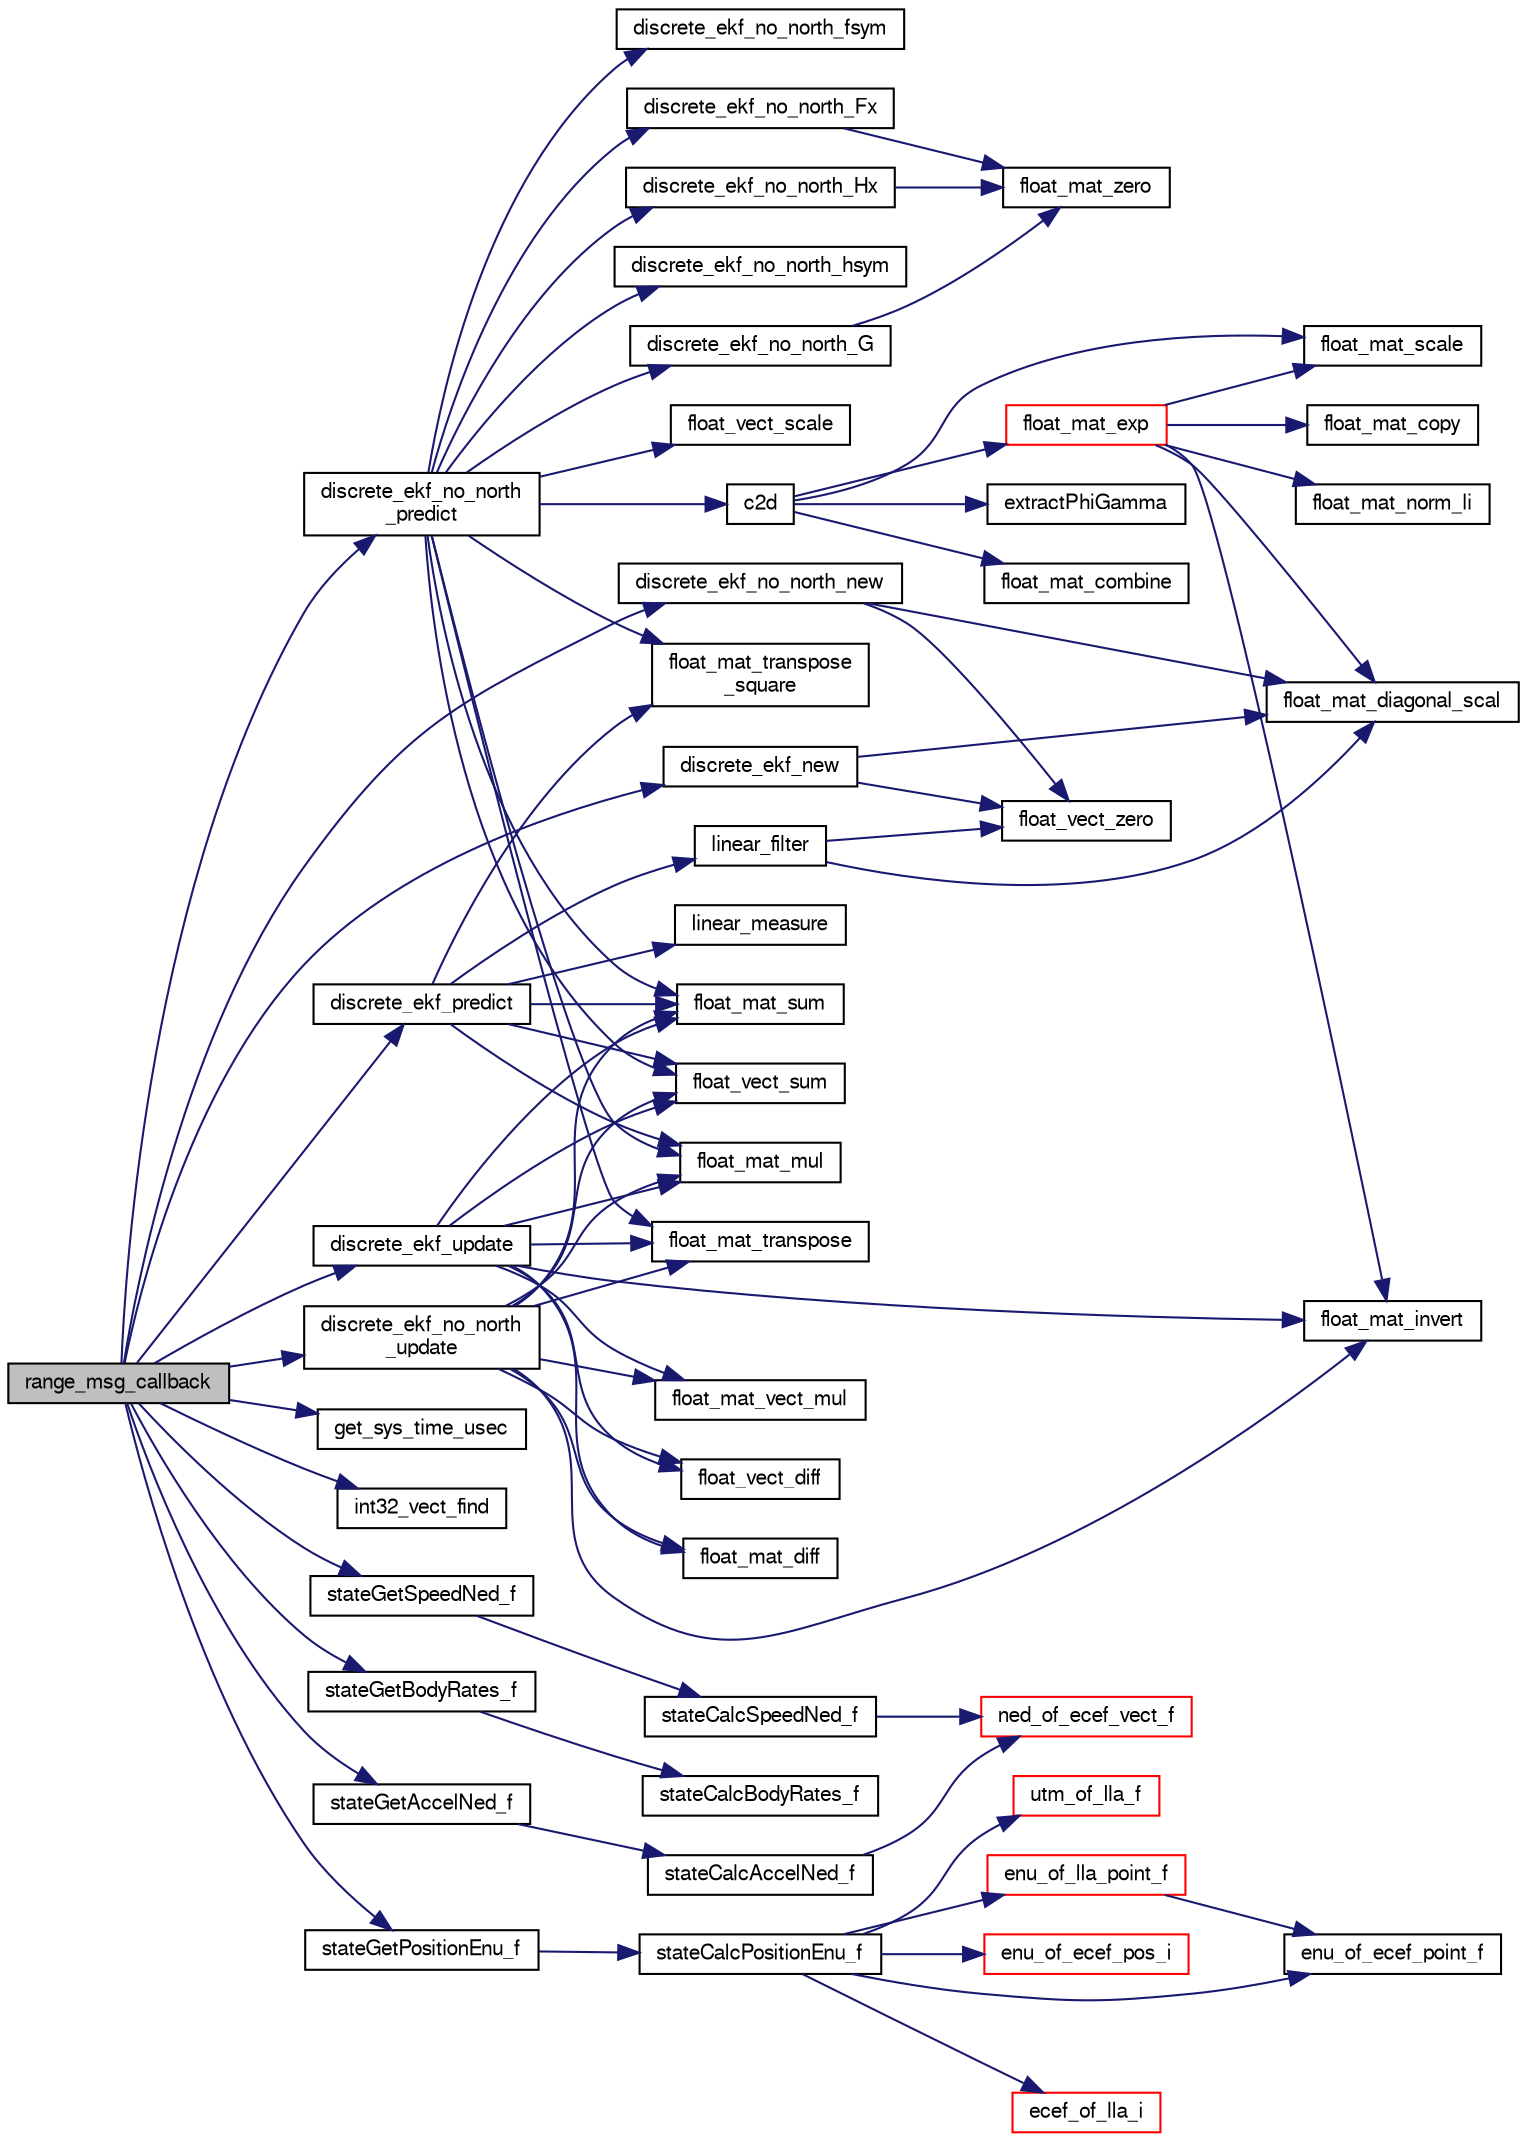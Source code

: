 digraph "range_msg_callback"
{
  edge [fontname="FreeSans",fontsize="10",labelfontname="FreeSans",labelfontsize="10"];
  node [fontname="FreeSans",fontsize="10",shape=record];
  rankdir="LR";
  Node1 [label="range_msg_callback",height=0.2,width=0.4,color="black", fillcolor="grey75", style="filled", fontcolor="black"];
  Node1 -> Node2 [color="midnightblue",fontsize="10",style="solid",fontname="FreeSans"];
  Node2 [label="discrete_ekf_new",height=0.2,width=0.4,color="black", fillcolor="white", style="filled",URL="$discrete__ekf_8c.html#a8456a0f21ab38aca40f3b4cafa6053c1"];
  Node2 -> Node3 [color="midnightblue",fontsize="10",style="solid",fontname="FreeSans"];
  Node3 [label="float_mat_diagonal_scal",height=0.2,width=0.4,color="black", fillcolor="white", style="filled",URL="$group__math__algebra__float.html#gaf1c0978a245e92964885adc84914875a",tooltip="Make an n x n identity matrix (for matrix passed as array) "];
  Node2 -> Node4 [color="midnightblue",fontsize="10",style="solid",fontname="FreeSans"];
  Node4 [label="float_vect_zero",height=0.2,width=0.4,color="black", fillcolor="white", style="filled",URL="$group__math__algebra__float.html#ga132a789820c2d2610906e87120af9d18",tooltip="a = 0 "];
  Node1 -> Node5 [color="midnightblue",fontsize="10",style="solid",fontname="FreeSans"];
  Node5 [label="discrete_ekf_no_north_new",height=0.2,width=0.4,color="black", fillcolor="white", style="filled",URL="$discrete__ekf__no__north_8c.html#aa16a955fda91c1e21b3502d84dea38b6"];
  Node5 -> Node3 [color="midnightblue",fontsize="10",style="solid",fontname="FreeSans"];
  Node5 -> Node4 [color="midnightblue",fontsize="10",style="solid",fontname="FreeSans"];
  Node1 -> Node6 [color="midnightblue",fontsize="10",style="solid",fontname="FreeSans"];
  Node6 [label="discrete_ekf_no_north\l_predict",height=0.2,width=0.4,color="black", fillcolor="white", style="filled",URL="$discrete__ekf__no__north_8c.html#a9c8f63c841b28afe4f2ef76ca5dbdb9c"];
  Node6 -> Node7 [color="midnightblue",fontsize="10",style="solid",fontname="FreeSans"];
  Node7 [label="c2d",height=0.2,width=0.4,color="black", fillcolor="white", style="filled",URL="$discrete__ekf__no__north_8c.html#af86012bc614ad388c003ab830233df2b"];
  Node7 -> Node8 [color="midnightblue",fontsize="10",style="solid",fontname="FreeSans"];
  Node8 [label="extractPhiGamma",height=0.2,width=0.4,color="black", fillcolor="white", style="filled",URL="$discrete__ekf__no__north_8c.html#abd65692b984880ac12c8830bc0d13a74"];
  Node7 -> Node9 [color="midnightblue",fontsize="10",style="solid",fontname="FreeSans"];
  Node9 [label="float_mat_combine",height=0.2,width=0.4,color="black", fillcolor="white", style="filled",URL="$discrete__ekf__no__north_8c.html#a0f04bbd8ea2c7c966088e7923c32795d"];
  Node7 -> Node10 [color="midnightblue",fontsize="10",style="solid",fontname="FreeSans"];
  Node10 [label="float_mat_exp",height=0.2,width=0.4,color="red", fillcolor="white", style="filled",URL="$group__math__algebra__float.html#gaeb5940ad15aabefb645cb12408ddde64"];
  Node10 -> Node11 [color="midnightblue",fontsize="10",style="solid",fontname="FreeSans"];
  Node11 [label="float_mat_copy",height=0.2,width=0.4,color="black", fillcolor="white", style="filled",URL="$group__math__algebra__float.html#ga754c66fe568df91ead5586882a23a11c",tooltip="a = b "];
  Node10 -> Node12 [color="midnightblue",fontsize="10",style="solid",fontname="FreeSans"];
  Node12 [label="float_mat_norm_li",height=0.2,width=0.4,color="black", fillcolor="white", style="filled",URL="$group__math__algebra__float.html#ga898afbe17e4a3ea8d41eccca93f38380"];
  Node10 -> Node13 [color="midnightblue",fontsize="10",style="solid",fontname="FreeSans"];
  Node13 [label="float_mat_scale",height=0.2,width=0.4,color="black", fillcolor="white", style="filled",URL="$group__math__algebra__float.html#gaf5ee18dbb01978a1b7f9e835d76c33b2",tooltip="a *= k, where k is a scalar value "];
  Node10 -> Node3 [color="midnightblue",fontsize="10",style="solid",fontname="FreeSans"];
  Node10 -> Node14 [color="midnightblue",fontsize="10",style="solid",fontname="FreeSans"];
  Node14 [label="float_mat_invert",height=0.2,width=0.4,color="black", fillcolor="white", style="filled",URL="$group__math__algebra__float.html#gac709319b9359bbc53bf3f6a5a57e66b0",tooltip="Calculate inverse of any n x n matrix (passed as C array) o = mat^-1 Algorithm verified with Matlab..."];
  Node7 -> Node13 [color="midnightblue",fontsize="10",style="solid",fontname="FreeSans"];
  Node6 -> Node15 [color="midnightblue",fontsize="10",style="solid",fontname="FreeSans"];
  Node15 [label="discrete_ekf_no_north_fsym",height=0.2,width=0.4,color="black", fillcolor="white", style="filled",URL="$discrete__ekf__no__north_8c.html#a9c1f755421c5f25dfb409c812c7b7d3b"];
  Node6 -> Node16 [color="midnightblue",fontsize="10",style="solid",fontname="FreeSans"];
  Node16 [label="discrete_ekf_no_north_Fx",height=0.2,width=0.4,color="black", fillcolor="white", style="filled",URL="$discrete__ekf__no__north_8c.html#aa78ef67ab8d75ab39ea401604050d9a4"];
  Node16 -> Node17 [color="midnightblue",fontsize="10",style="solid",fontname="FreeSans"];
  Node17 [label="float_mat_zero",height=0.2,width=0.4,color="black", fillcolor="white", style="filled",URL="$group__math__algebra__float.html#ga9a4f92b5522ef528fb5a9d97e5081deb",tooltip="a = 0 "];
  Node6 -> Node18 [color="midnightblue",fontsize="10",style="solid",fontname="FreeSans"];
  Node18 [label="discrete_ekf_no_north_G",height=0.2,width=0.4,color="black", fillcolor="white", style="filled",URL="$discrete__ekf__no__north_8c.html#adc0389d92f87b2725f5396b1b5b0e743"];
  Node18 -> Node17 [color="midnightblue",fontsize="10",style="solid",fontname="FreeSans"];
  Node6 -> Node19 [color="midnightblue",fontsize="10",style="solid",fontname="FreeSans"];
  Node19 [label="discrete_ekf_no_north_hsym",height=0.2,width=0.4,color="black", fillcolor="white", style="filled",URL="$discrete__ekf__no__north_8c.html#a3d3383daaaf3fcbf24151b6ababdbf2e"];
  Node6 -> Node20 [color="midnightblue",fontsize="10",style="solid",fontname="FreeSans"];
  Node20 [label="discrete_ekf_no_north_Hx",height=0.2,width=0.4,color="black", fillcolor="white", style="filled",URL="$discrete__ekf__no__north_8c.html#a3483746f88085fd9718bba006a89e253"];
  Node20 -> Node17 [color="midnightblue",fontsize="10",style="solid",fontname="FreeSans"];
  Node6 -> Node21 [color="midnightblue",fontsize="10",style="solid",fontname="FreeSans"];
  Node21 [label="float_mat_mul",height=0.2,width=0.4,color="black", fillcolor="white", style="filled",URL="$group__math__algebra__float.html#gaa2086b4cd9a5203452c165ee3c55eaee",tooltip="o = a * b "];
  Node6 -> Node22 [color="midnightblue",fontsize="10",style="solid",fontname="FreeSans"];
  Node22 [label="float_mat_sum",height=0.2,width=0.4,color="black", fillcolor="white", style="filled",URL="$group__math__algebra__float.html#ga2d143f10f40b2f1299abc89b74d45a7d",tooltip="o = a + b "];
  Node6 -> Node23 [color="midnightblue",fontsize="10",style="solid",fontname="FreeSans"];
  Node23 [label="float_mat_transpose",height=0.2,width=0.4,color="black", fillcolor="white", style="filled",URL="$group__math__algebra__float.html#gac0b12ae200ef9402d3f1bc63d9997118",tooltip="transpose non-square matrix "];
  Node6 -> Node24 [color="midnightblue",fontsize="10",style="solid",fontname="FreeSans"];
  Node24 [label="float_mat_transpose\l_square",height=0.2,width=0.4,color="black", fillcolor="white", style="filled",URL="$group__math__algebra__float.html#gad97a0203820a902c0702bcad314a7bc4",tooltip="transpose square matrix "];
  Node6 -> Node25 [color="midnightblue",fontsize="10",style="solid",fontname="FreeSans"];
  Node25 [label="float_vect_scale",height=0.2,width=0.4,color="black", fillcolor="white", style="filled",URL="$group__math__algebra__float.html#ga5414ddf453898006f97d7d5af12795e4",tooltip="a *= s "];
  Node6 -> Node26 [color="midnightblue",fontsize="10",style="solid",fontname="FreeSans"];
  Node26 [label="float_vect_sum",height=0.2,width=0.4,color="black", fillcolor="white", style="filled",URL="$group__math__algebra__float.html#ga0c9a0d18305c582cf58a79771919c1e9",tooltip="o = a + b "];
  Node1 -> Node27 [color="midnightblue",fontsize="10",style="solid",fontname="FreeSans"];
  Node27 [label="discrete_ekf_no_north\l_update",height=0.2,width=0.4,color="black", fillcolor="white", style="filled",URL="$discrete__ekf__no__north_8c.html#ad0a6f069b9cf1a726e86813e8f514e8f"];
  Node27 -> Node28 [color="midnightblue",fontsize="10",style="solid",fontname="FreeSans"];
  Node28 [label="float_mat_diff",height=0.2,width=0.4,color="black", fillcolor="white", style="filled",URL="$group__math__algebra__float.html#ga1745d42e98bc12c54451a2798b8804a8",tooltip="o = a - b "];
  Node27 -> Node14 [color="midnightblue",fontsize="10",style="solid",fontname="FreeSans"];
  Node27 -> Node21 [color="midnightblue",fontsize="10",style="solid",fontname="FreeSans"];
  Node27 -> Node22 [color="midnightblue",fontsize="10",style="solid",fontname="FreeSans"];
  Node27 -> Node23 [color="midnightblue",fontsize="10",style="solid",fontname="FreeSans"];
  Node27 -> Node29 [color="midnightblue",fontsize="10",style="solid",fontname="FreeSans"];
  Node29 [label="float_mat_vect_mul",height=0.2,width=0.4,color="black", fillcolor="white", style="filled",URL="$group__math__algebra__float.html#ga51d4918e372875631e37401779d07b83",tooltip="o = a * b "];
  Node27 -> Node30 [color="midnightblue",fontsize="10",style="solid",fontname="FreeSans"];
  Node30 [label="float_vect_diff",height=0.2,width=0.4,color="black", fillcolor="white", style="filled",URL="$group__math__algebra__float.html#gaa33d68b46bc4922889e1fc931c6318fd",tooltip="o = a - b "];
  Node27 -> Node26 [color="midnightblue",fontsize="10",style="solid",fontname="FreeSans"];
  Node1 -> Node31 [color="midnightblue",fontsize="10",style="solid",fontname="FreeSans"];
  Node31 [label="discrete_ekf_predict",height=0.2,width=0.4,color="black", fillcolor="white", style="filled",URL="$discrete__ekf_8c.html#a515b057a11f8b3433315e870ecd4e6d2"];
  Node31 -> Node21 [color="midnightblue",fontsize="10",style="solid",fontname="FreeSans"];
  Node31 -> Node22 [color="midnightblue",fontsize="10",style="solid",fontname="FreeSans"];
  Node31 -> Node24 [color="midnightblue",fontsize="10",style="solid",fontname="FreeSans"];
  Node31 -> Node26 [color="midnightblue",fontsize="10",style="solid",fontname="FreeSans"];
  Node31 -> Node32 [color="midnightblue",fontsize="10",style="solid",fontname="FreeSans"];
  Node32 [label="linear_filter",height=0.2,width=0.4,color="black", fillcolor="white", style="filled",URL="$discrete__ekf_8c.html#a8129f4209e00f0e3a4bed6979c6cdef3"];
  Node32 -> Node3 [color="midnightblue",fontsize="10",style="solid",fontname="FreeSans"];
  Node32 -> Node4 [color="midnightblue",fontsize="10",style="solid",fontname="FreeSans"];
  Node31 -> Node33 [color="midnightblue",fontsize="10",style="solid",fontname="FreeSans"];
  Node33 [label="linear_measure",height=0.2,width=0.4,color="black", fillcolor="white", style="filled",URL="$discrete__ekf_8c.html#a915e5c594a306beda10175b41f9a9d5e"];
  Node1 -> Node34 [color="midnightblue",fontsize="10",style="solid",fontname="FreeSans"];
  Node34 [label="discrete_ekf_update",height=0.2,width=0.4,color="black", fillcolor="white", style="filled",URL="$discrete__ekf_8c.html#a0ee0e70847cd195e6924fa44c6123769"];
  Node34 -> Node28 [color="midnightblue",fontsize="10",style="solid",fontname="FreeSans"];
  Node34 -> Node14 [color="midnightblue",fontsize="10",style="solid",fontname="FreeSans"];
  Node34 -> Node21 [color="midnightblue",fontsize="10",style="solid",fontname="FreeSans"];
  Node34 -> Node22 [color="midnightblue",fontsize="10",style="solid",fontname="FreeSans"];
  Node34 -> Node23 [color="midnightblue",fontsize="10",style="solid",fontname="FreeSans"];
  Node34 -> Node29 [color="midnightblue",fontsize="10",style="solid",fontname="FreeSans"];
  Node34 -> Node30 [color="midnightblue",fontsize="10",style="solid",fontname="FreeSans"];
  Node34 -> Node26 [color="midnightblue",fontsize="10",style="solid",fontname="FreeSans"];
  Node1 -> Node35 [color="midnightblue",fontsize="10",style="solid",fontname="FreeSans"];
  Node35 [label="get_sys_time_usec",height=0.2,width=0.4,color="black", fillcolor="white", style="filled",URL="$chibios_2mcu__periph_2sys__time__arch_8c.html#a7ddfef1f78a56c6b4c4c536b5d670bfb",tooltip="Get the time in microseconds since startup. "];
  Node1 -> Node36 [color="midnightblue",fontsize="10",style="solid",fontname="FreeSans"];
  Node36 [label="int32_vect_find",height=0.2,width=0.4,color="black", fillcolor="white", style="filled",URL="$group__math__algebra__int.html#gaa6f33ea34661f98a08e62ba5a563c335",tooltip="Find value s in array a. "];
  Node1 -> Node37 [color="midnightblue",fontsize="10",style="solid",fontname="FreeSans"];
  Node37 [label="stateGetAccelNed_f",height=0.2,width=0.4,color="black", fillcolor="white", style="filled",URL="$group__state__acceleration.html#ga058e2128ff3a2a3ca5f3c606f4166dfe",tooltip="Get acceleration in NED coordinates (float). "];
  Node37 -> Node38 [color="midnightblue",fontsize="10",style="solid",fontname="FreeSans"];
  Node38 [label="stateCalcAccelNed_f",height=0.2,width=0.4,color="black", fillcolor="white", style="filled",URL="$group__state__acceleration.html#gaea5833c5515c007e9ebd4ef106e80071"];
  Node38 -> Node39 [color="midnightblue",fontsize="10",style="solid",fontname="FreeSans"];
  Node39 [label="ned_of_ecef_vect_f",height=0.2,width=0.4,color="red", fillcolor="white", style="filled",URL="$pprz__geodetic__float_8c.html#ac36c2e51de3064e3919a1f58f884342e"];
  Node1 -> Node40 [color="midnightblue",fontsize="10",style="solid",fontname="FreeSans"];
  Node40 [label="stateGetBodyRates_f",height=0.2,width=0.4,color="black", fillcolor="white", style="filled",URL="$group__state__rate.html#ga086f10e8804f8e95ace9a2b1cd26a66c",tooltip="Get vehicle body angular rate (float). "];
  Node40 -> Node41 [color="midnightblue",fontsize="10",style="solid",fontname="FreeSans"];
  Node41 [label="stateCalcBodyRates_f",height=0.2,width=0.4,color="black", fillcolor="white", style="filled",URL="$group__state__rate.html#ga52294469408c263566a43c4c903cb3ca"];
  Node1 -> Node42 [color="midnightblue",fontsize="10",style="solid",fontname="FreeSans"];
  Node42 [label="stateGetPositionEnu_f",height=0.2,width=0.4,color="black", fillcolor="white", style="filled",URL="$group__state__position.html#ga545d479db45e1a9711e59736b6d1309b",tooltip="Get position in local ENU coordinates (float). "];
  Node42 -> Node43 [color="midnightblue",fontsize="10",style="solid",fontname="FreeSans"];
  Node43 [label="stateCalcPositionEnu_f",height=0.2,width=0.4,color="black", fillcolor="white", style="filled",URL="$group__state__position.html#ga718066acd9581365ca5c2aacb29130fd"];
  Node43 -> Node44 [color="midnightblue",fontsize="10",style="solid",fontname="FreeSans"];
  Node44 [label="enu_of_ecef_point_f",height=0.2,width=0.4,color="black", fillcolor="white", style="filled",URL="$pprz__geodetic__float_8c.html#a2a82ebdce90a3e41d54f72c5e787fcd0"];
  Node43 -> Node45 [color="midnightblue",fontsize="10",style="solid",fontname="FreeSans"];
  Node45 [label="enu_of_ecef_pos_i",height=0.2,width=0.4,color="red", fillcolor="white", style="filled",URL="$group__math__geodetic__int.html#ga710a45725431766f0a003ba93cb58a11",tooltip="Convert a ECEF position to local ENU. "];
  Node43 -> Node46 [color="midnightblue",fontsize="10",style="solid",fontname="FreeSans"];
  Node46 [label="enu_of_lla_point_f",height=0.2,width=0.4,color="red", fillcolor="white", style="filled",URL="$pprz__geodetic__float_8c.html#ab8d5cb7292ea74802e7a94e265c0703a"];
  Node46 -> Node44 [color="midnightblue",fontsize="10",style="solid",fontname="FreeSans"];
  Node43 -> Node47 [color="midnightblue",fontsize="10",style="solid",fontname="FreeSans"];
  Node47 [label="ecef_of_lla_i",height=0.2,width=0.4,color="red", fillcolor="white", style="filled",URL="$group__math__geodetic__int.html#ga386f7bf340618bf1454ca2a3b5086100",tooltip="Convert a LLA to ECEF. "];
  Node43 -> Node48 [color="midnightblue",fontsize="10",style="solid",fontname="FreeSans"];
  Node48 [label="utm_of_lla_f",height=0.2,width=0.4,color="red", fillcolor="white", style="filled",URL="$pprz__geodetic__float_8c.html#af99d4775df518f30b741b49c26eceedd"];
  Node1 -> Node49 [color="midnightblue",fontsize="10",style="solid",fontname="FreeSans"];
  Node49 [label="stateGetSpeedNed_f",height=0.2,width=0.4,color="black", fillcolor="white", style="filled",URL="$group__state__velocity.html#ga50a44ddecd4b2517b549549e953ffea2",tooltip="Get ground speed in local NED coordinates (float). "];
  Node49 -> Node50 [color="midnightblue",fontsize="10",style="solid",fontname="FreeSans"];
  Node50 [label="stateCalcSpeedNed_f",height=0.2,width=0.4,color="black", fillcolor="white", style="filled",URL="$group__state__velocity.html#ga440e1db9aa0854e8cea50670d7055450"];
  Node50 -> Node39 [color="midnightblue",fontsize="10",style="solid",fontname="FreeSans"];
}
